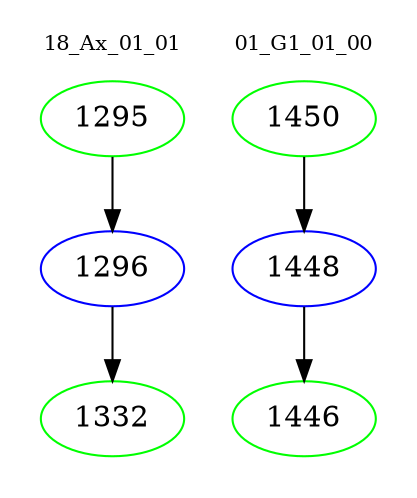 digraph{
subgraph cluster_0 {
color = white
label = "18_Ax_01_01";
fontsize=10;
T0_1295 [label="1295", color="green"]
T0_1295 -> T0_1296 [color="black"]
T0_1296 [label="1296", color="blue"]
T0_1296 -> T0_1332 [color="black"]
T0_1332 [label="1332", color="green"]
}
subgraph cluster_1 {
color = white
label = "01_G1_01_00";
fontsize=10;
T1_1450 [label="1450", color="green"]
T1_1450 -> T1_1448 [color="black"]
T1_1448 [label="1448", color="blue"]
T1_1448 -> T1_1446 [color="black"]
T1_1446 [label="1446", color="green"]
}
}
